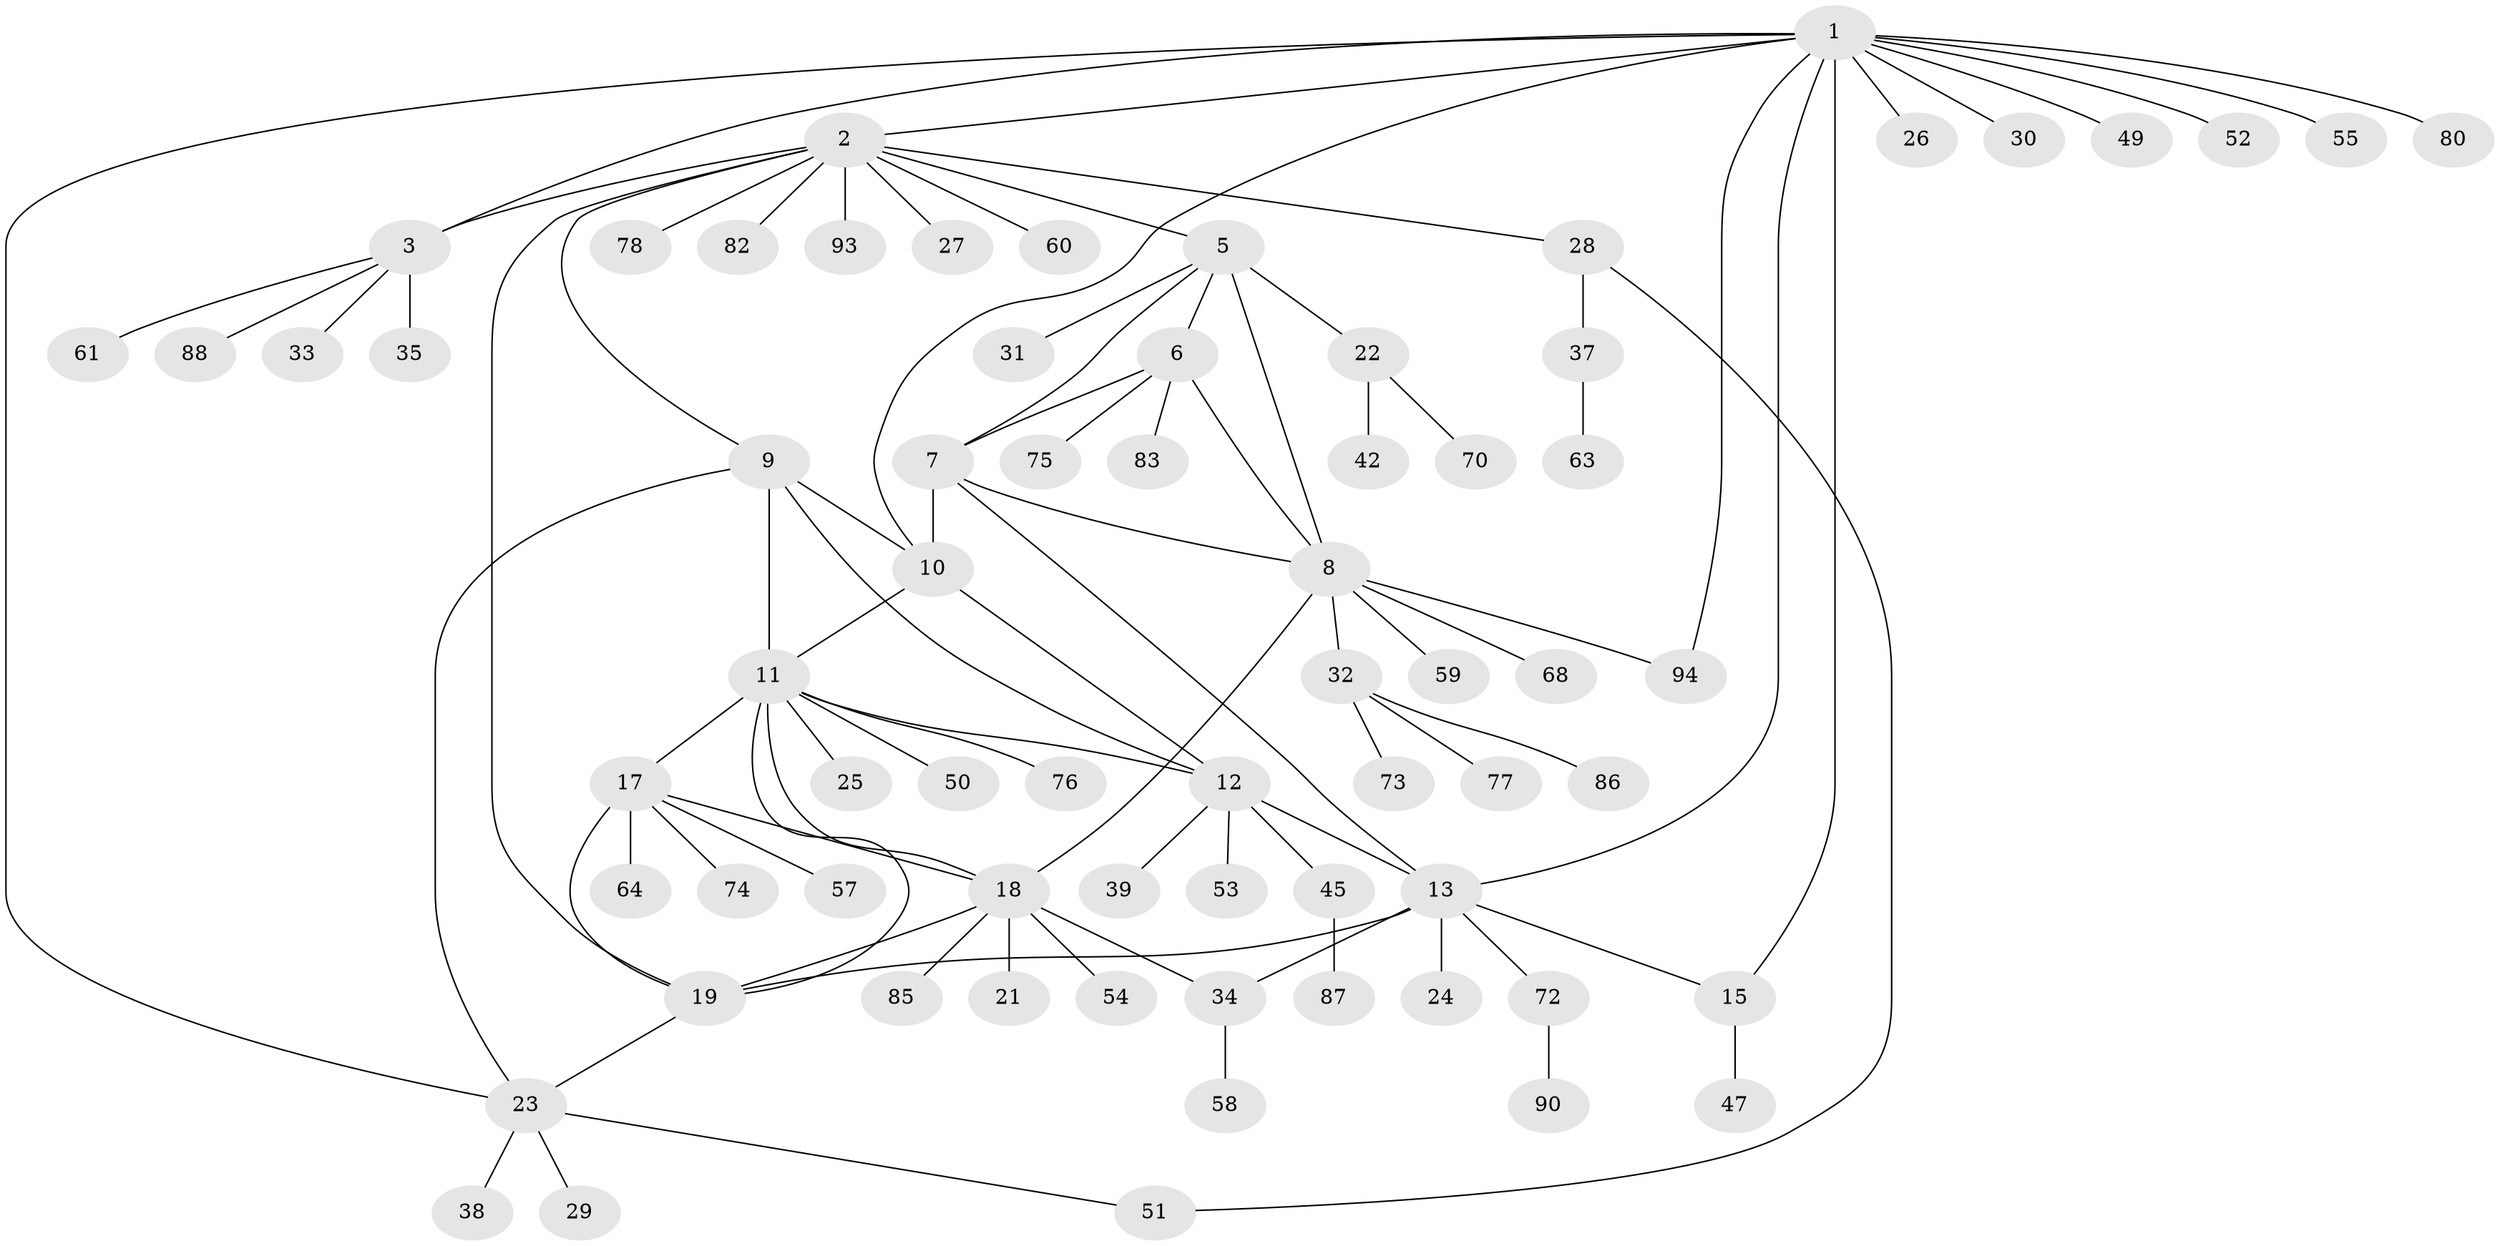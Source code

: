 // Generated by graph-tools (version 1.1) at 2025/24/03/03/25 07:24:16]
// undirected, 70 vertices, 92 edges
graph export_dot {
graph [start="1"]
  node [color=gray90,style=filled];
  1 [super="+14"];
  2 [super="+4"];
  3 [super="+84"];
  5 [super="+46"];
  6 [super="+65"];
  7 [super="+92"];
  8 [super="+66"];
  9;
  10 [super="+81"];
  11 [super="+20"];
  12 [super="+40"];
  13 [super="+48"];
  15 [super="+16"];
  17 [super="+36"];
  18 [super="+41"];
  19 [super="+44"];
  21;
  22 [super="+89"];
  23 [super="+43"];
  24;
  25;
  26;
  27;
  28 [super="+91"];
  29;
  30;
  31;
  32 [super="+62"];
  33;
  34 [super="+56"];
  35;
  37;
  38;
  39 [super="+69"];
  42;
  45 [super="+67"];
  47;
  49;
  50;
  51;
  52;
  53;
  54;
  55;
  57;
  58;
  59;
  60 [super="+71"];
  61;
  63;
  64 [super="+79"];
  68;
  70;
  72;
  73;
  74;
  75;
  76;
  77;
  78;
  80;
  82;
  83;
  85;
  86;
  87;
  88;
  90;
  93;
  94;
  1 -- 2 [weight=2];
  1 -- 3;
  1 -- 55;
  1 -- 94;
  1 -- 13;
  1 -- 15 [weight=2];
  1 -- 49;
  1 -- 80;
  1 -- 52;
  1 -- 23;
  1 -- 26;
  1 -- 30;
  1 -- 10;
  2 -- 3 [weight=2];
  2 -- 5;
  2 -- 9;
  2 -- 28;
  2 -- 78;
  2 -- 82;
  2 -- 19;
  2 -- 27;
  2 -- 60;
  2 -- 93;
  3 -- 33;
  3 -- 35;
  3 -- 61;
  3 -- 88;
  5 -- 6;
  5 -- 7;
  5 -- 8;
  5 -- 22;
  5 -- 31;
  6 -- 7;
  6 -- 8;
  6 -- 75;
  6 -- 83;
  7 -- 8;
  7 -- 10;
  7 -- 13;
  8 -- 18;
  8 -- 32;
  8 -- 59;
  8 -- 68;
  8 -- 94;
  9 -- 10;
  9 -- 11;
  9 -- 12;
  9 -- 23;
  10 -- 11;
  10 -- 12;
  11 -- 12;
  11 -- 50;
  11 -- 76;
  11 -- 17;
  11 -- 18;
  11 -- 19;
  11 -- 25;
  12 -- 13;
  12 -- 39;
  12 -- 45;
  12 -- 53;
  13 -- 15 [weight=2];
  13 -- 19;
  13 -- 24;
  13 -- 34;
  13 -- 72;
  15 -- 47;
  17 -- 18;
  17 -- 19;
  17 -- 57;
  17 -- 64;
  17 -- 74;
  18 -- 19;
  18 -- 21;
  18 -- 34;
  18 -- 54;
  18 -- 85;
  19 -- 23;
  22 -- 42;
  22 -- 70;
  23 -- 29;
  23 -- 38;
  23 -- 51;
  28 -- 37;
  28 -- 51;
  32 -- 73;
  32 -- 77;
  32 -- 86;
  34 -- 58;
  37 -- 63;
  45 -- 87;
  72 -- 90;
}
